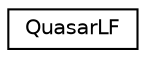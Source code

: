 digraph "Graphical Class Hierarchy"
{
 // LATEX_PDF_SIZE
  edge [fontname="Helvetica",fontsize="10",labelfontname="Helvetica",labelfontsize="10"];
  node [fontname="Helvetica",fontsize="10",shape=record];
  rankdir="LR";
  Node0 [label="QuasarLF",height=0.2,width=0.4,color="black", fillcolor="white", style="filled",URL="$class_quasar_l_f.html",tooltip="pointer to surface brightness function"];
}
